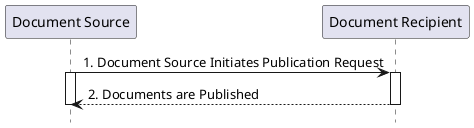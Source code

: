 @startuml
hide footbox
participant "Document Source" as DocumentSource
participant "Document Recipient" as DocumentRecipient
"DocumentSource" -> "DocumentRecipient" : 1. Document Source Initiates Publication Request
activate "DocumentSource"
activate "DocumentRecipient"
"DocumentRecipient" --> "DocumentSource" : 2. Documents are Published
deactivate "DocumentSource"
deactivate "DocumentRecipient"
@enduml
